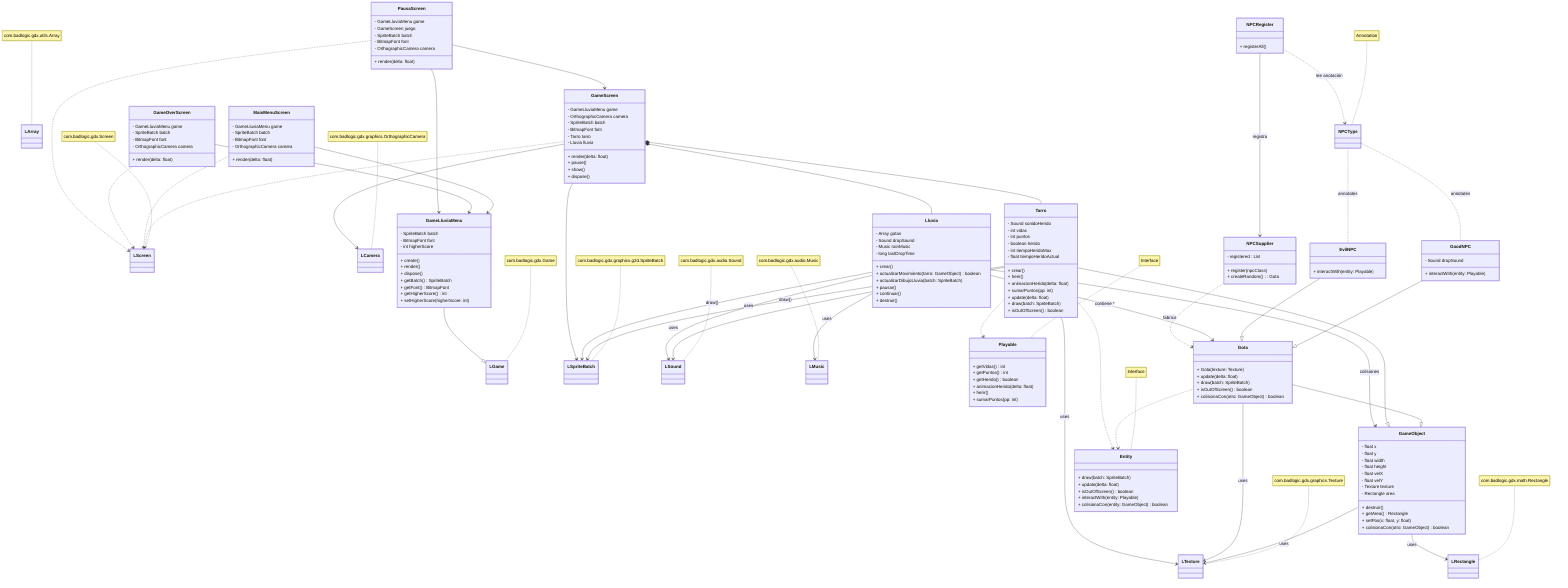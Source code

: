 classDiagram
    direction TB

    %% ===== LibGDX base (external) =====

    class LGame {
    }
    note for LGame "com.badlogic.gdx.Game"

    class LScreen {
    }
    note for LScreen "com.badlogic.gdx.Screen"

    class LSpriteBatch {
    }
    note for LSpriteBatch "com.badlogic.gdx.graphics.g2d.SpriteBatch"

    class LTexture {
    }
    note for LTexture "com.badlogic.gdx.graphics.Texture"

    class LSound {
    }
    note for LSound "com.badlogic.gdx.audio.Sound"

    class LMusic {
    }
    note for LMusic "com.badlogic.gdx.audio.Music"

    class LCamera {
    }
    note for LCamera "com.badlogic.gdx.graphics.OrthographicCamera"

    class LRectangle {
    }
    note for LRectangle "com.badlogic.gdx.math.Rectangle"

    class LArray {
    }
    note for LArray "com.badlogic.gdx.utils.Array"


    %% ===== Domain =====

    class GameObject {
        - float x
        - float y
        - float width
        - float height
        - float velX
        - float velY
        - Texture texture
        - Rectangle area
        + destruir()
        + getArea() Rectangle
        + setPos(x: float, y: float)
        + colisionaCon(otro: GameObject) boolean
    }

    class Entity {
        + draw(batch: SpriteBatch)
        + update(delta: float)
        + isOutOfScreen() boolean
        + interactWith(entity: Playable)
        + colisionaCon(entity: GameObject) boolean
    }
    note for Entity "Interface"

    class Playable {
        + getVidas() int
        + getPuntos() int
        + getHerido() boolean
        + animacionHerido(delta: float)
        + herir()
        + sumarPuntos(pp: int)
    }
    note for Playable "Interface"

    class Gota {
        + Gota(texture: Texture)
        + update(delta: float)
        + draw(batch: SpriteBatch)
        + isOutOfScreen() boolean
        + colisionaCon(otro: GameObject) boolean
    }

    class Tarro {
        - Sound sonidoHerido
        - int vidas
        - int puntos
        - boolean herido
        - int tiempoHeridoMax
        - float tiempoHeridoActual
        + crear()
        + herir()
        + animacionHerido(delta: float)
        + sumarPuntos(pp: int)
        + update(delta: float)
        + draw(batch: SpriteBatch)
        + isOutOfScreen() boolean
    }

    class GoodNPC {
        - Sound dropSound
        + interactWith(entity: Playable)
    }

    class EvilNPC {
        + interactWith(entity: Playable)
    }

    class NPCType {
    }
    note for NPCType "Annotation"

    class Lluvia {
        - Array gotas
        - Sound dropSound
        - Music rainMusic
        - long lastDropTime
        + crear()
        + actualizarMovimiento(tarro: GameObject) boolean
        + actualizarDibujoLluvia(batch: SpriteBatch)
        + pausar()
        + continuar()
        + destruir()
    }

    class NPCRegister {
        + registerAll()
    }

    class NPCSupplier {
        - registered : List
        + register(npcClass)
        + createRandom() : Gota
    }

    class GameLluviaMenu {
        - SpriteBatch batch
        - BitmapFont font
        - int higherScore
        + create()
        + render()
        + dispose()
        + getBatch() SpriteBatch
        + getFont() BitmapFont
        + getHigherScore() int
        + setHigherScore(higherScore: int)
    }

    class GameScreen {
        - GameLluviaMenu game
        - OrthographicCamera camera
        - SpriteBatch batch
        - BitmapFont font
        - Tarro tarro
        - Lluvia lluvia
        + render(delta: float)
        + pause()
        + show()
        + dispose()
    }

    class MainMenuScreen {
        - GameLluviaMenu game
        - SpriteBatch batch
        - BitmapFont font
        - OrthographicCamera camera
        + render(delta: float)
    }

    class GameOverScreen {
        - GameLluviaMenu game
        - SpriteBatch batch
        - BitmapFont font
        - OrthographicCamera camera
        + render(delta: float)
    }

    class PausaScreen {
        - GameLluviaMenu game
        - GameScreen juego
        - SpriteBatch batch
        - BitmapFont font
        - OrthographicCamera camera
        + render(delta: float)
    }


    %% ===== Inheritance / Implementation =====

    Gota --|> GameObject
    Gota ..> Entity
    Tarro --|> GameObject
    Tarro ..> Entity
    Tarro ..> Playable
    GoodNPC --|> Gota
    EvilNPC --|> Gota


    %% ===== Annotation links =====

    NPCType .. GoodNPC : annotates
    NPCType .. EvilNPC : annotates


    %% ===== Associations =====

    GameObject --> LTexture : uses
    GameObject --> LRectangle : uses
    Gota --> LTexture : uses
    Tarro --> LSound : uses
    Tarro --> LTexture : uses
    Tarro --> LSpriteBatch : draw()
    Lluvia --> Gota : contiene *
    Lluvia --> LSound : uses
    Lluvia --> LMusic : uses
    Lluvia --> LSpriteBatch : draw()
    Lluvia --> GameObject : colisiones
    NPCRegister --> NPCSupplier : registra
    NPCRegister ..> NPCType : lee anotación
    NPCSupplier ..> Gota : fabrica
    GameLluviaMenu --|> LGame
    GameScreen ..> LScreen
    MainMenuScreen ..> LScreen
    GameOverScreen ..> LScreen
    PausaScreen ..> LScreen
    GameScreen *-- Tarro
    GameScreen *-- Lluvia
    GameScreen --> LSpriteBatch
    GameScreen --> LCamera
    MainMenuScreen --> GameLluviaMenu
    GameOverScreen --> GameLluviaMenu
    PausaScreen --> GameLluviaMenu
    PausaScreen --> GameScreen
